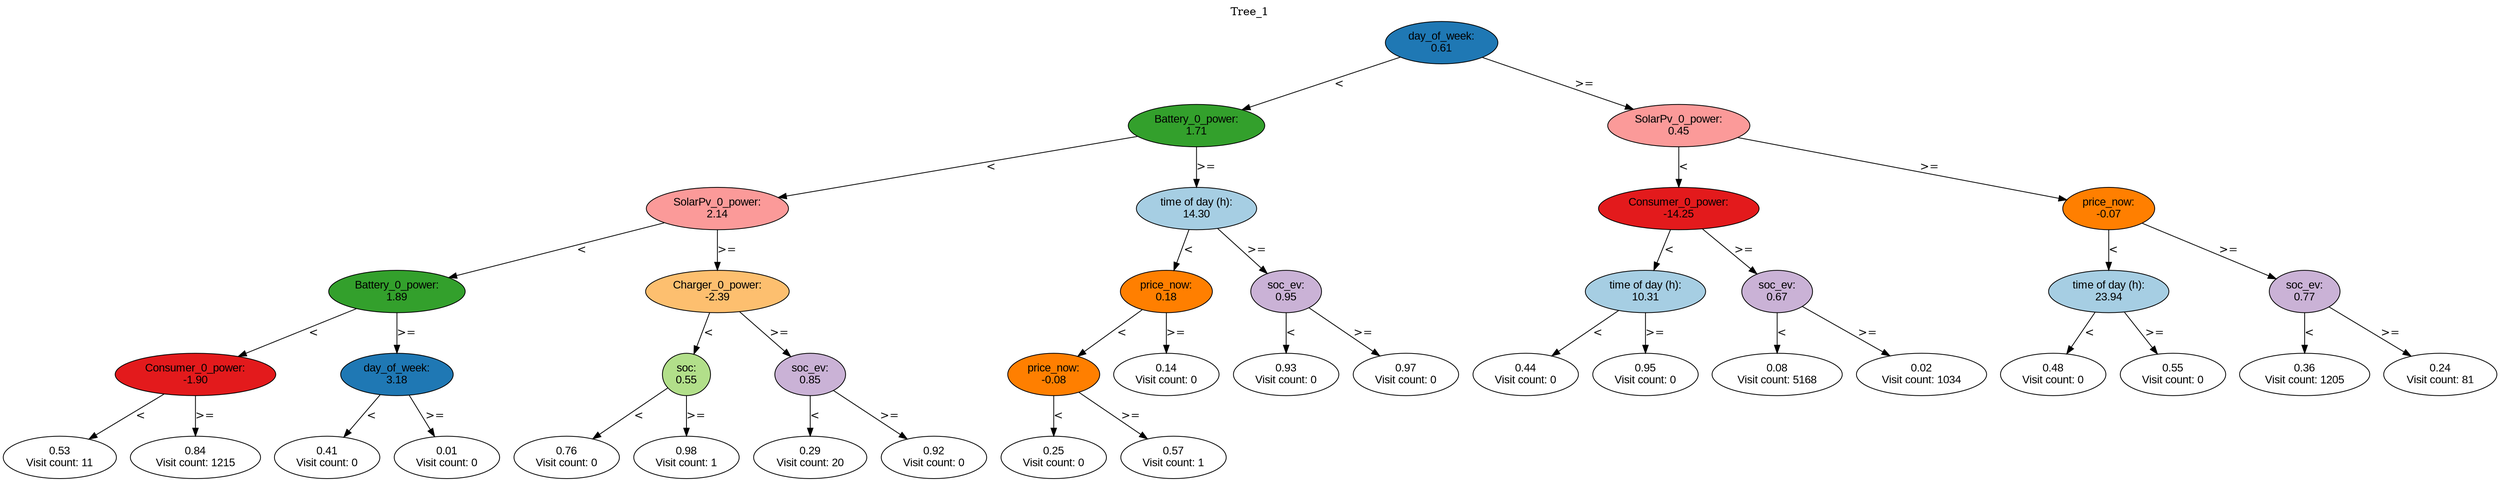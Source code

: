 digraph BST {
    node [fontname="Arial" style=filled colorscheme=paired12];
    0 [ label = "day_of_week:
0.61" fillcolor=2];
    1 [ label = "Battery_0_power:
1.71" fillcolor=4];
    2 [ label = "SolarPv_0_power:
2.14" fillcolor=5];
    3 [ label = "Battery_0_power:
1.89" fillcolor=4];
    4 [ label = "Consumer_0_power:
-1.90" fillcolor=6];
    5 [ label = "0.53
Visit count: 11" fillcolor=white];
    6 [ label = "0.84
Visit count: 1215" fillcolor=white];
    7 [ label = "day_of_week:
3.18" fillcolor=2];
    8 [ label = "0.41
Visit count: 0" fillcolor=white];
    9 [ label = "0.01
Visit count: 0" fillcolor=white];
    10 [ label = "Charger_0_power:
-2.39" fillcolor=7];
    11 [ label = "soc:
0.55" fillcolor=3];
    12 [ label = "0.76
Visit count: 0" fillcolor=white];
    13 [ label = "0.98
Visit count: 1" fillcolor=white];
    14 [ label = "soc_ev:
0.85" fillcolor=9];
    15 [ label = "0.29
Visit count: 20" fillcolor=white];
    16 [ label = "0.92
Visit count: 0" fillcolor=white];
    17 [ label = "time of day (h):
14.30" fillcolor=1];
    18 [ label = "price_now:
0.18" fillcolor=8];
    19 [ label = "price_now:
-0.08" fillcolor=8];
    20 [ label = "0.25
Visit count: 0" fillcolor=white];
    21 [ label = "0.57
Visit count: 1" fillcolor=white];
    22 [ label = "0.14
Visit count: 0" fillcolor=white];
    23 [ label = "soc_ev:
0.95" fillcolor=9];
    24 [ label = "0.93
Visit count: 0" fillcolor=white];
    25 [ label = "0.97
Visit count: 0" fillcolor=white];
    26 [ label = "SolarPv_0_power:
0.45" fillcolor=5];
    27 [ label = "Consumer_0_power:
-14.25" fillcolor=6];
    28 [ label = "time of day (h):
10.31" fillcolor=1];
    29 [ label = "0.44
Visit count: 0" fillcolor=white];
    30 [ label = "0.95
Visit count: 0" fillcolor=white];
    31 [ label = "soc_ev:
0.67" fillcolor=9];
    32 [ label = "0.08
Visit count: 5168" fillcolor=white];
    33 [ label = "0.02
Visit count: 1034" fillcolor=white];
    34 [ label = "price_now:
-0.07" fillcolor=8];
    35 [ label = "time of day (h):
23.94" fillcolor=1];
    36 [ label = "0.48
Visit count: 0" fillcolor=white];
    37 [ label = "0.55
Visit count: 0" fillcolor=white];
    38 [ label = "soc_ev:
0.77" fillcolor=9];
    39 [ label = "0.36
Visit count: 1205" fillcolor=white];
    40 [ label = "0.24
Visit count: 81" fillcolor=white];

    0  -> 1[ label = "<"];
    0  -> 26[ label = ">="];
    1  -> 2[ label = "<"];
    1  -> 17[ label = ">="];
    2  -> 3[ label = "<"];
    2  -> 10[ label = ">="];
    3  -> 4[ label = "<"];
    3  -> 7[ label = ">="];
    4  -> 5[ label = "<"];
    4  -> 6[ label = ">="];
    7  -> 8[ label = "<"];
    7  -> 9[ label = ">="];
    10  -> 11[ label = "<"];
    10  -> 14[ label = ">="];
    11  -> 12[ label = "<"];
    11  -> 13[ label = ">="];
    14  -> 15[ label = "<"];
    14  -> 16[ label = ">="];
    17  -> 18[ label = "<"];
    17  -> 23[ label = ">="];
    18  -> 19[ label = "<"];
    18  -> 22[ label = ">="];
    19  -> 20[ label = "<"];
    19  -> 21[ label = ">="];
    23  -> 24[ label = "<"];
    23  -> 25[ label = ">="];
    26  -> 27[ label = "<"];
    26  -> 34[ label = ">="];
    27  -> 28[ label = "<"];
    27  -> 31[ label = ">="];
    28  -> 29[ label = "<"];
    28  -> 30[ label = ">="];
    31  -> 32[ label = "<"];
    31  -> 33[ label = ">="];
    34  -> 35[ label = "<"];
    34  -> 38[ label = ">="];
    35  -> 36[ label = "<"];
    35  -> 37[ label = ">="];
    38  -> 39[ label = "<"];
    38  -> 40[ label = ">="];

    labelloc="t";
    label="Tree_1";
}